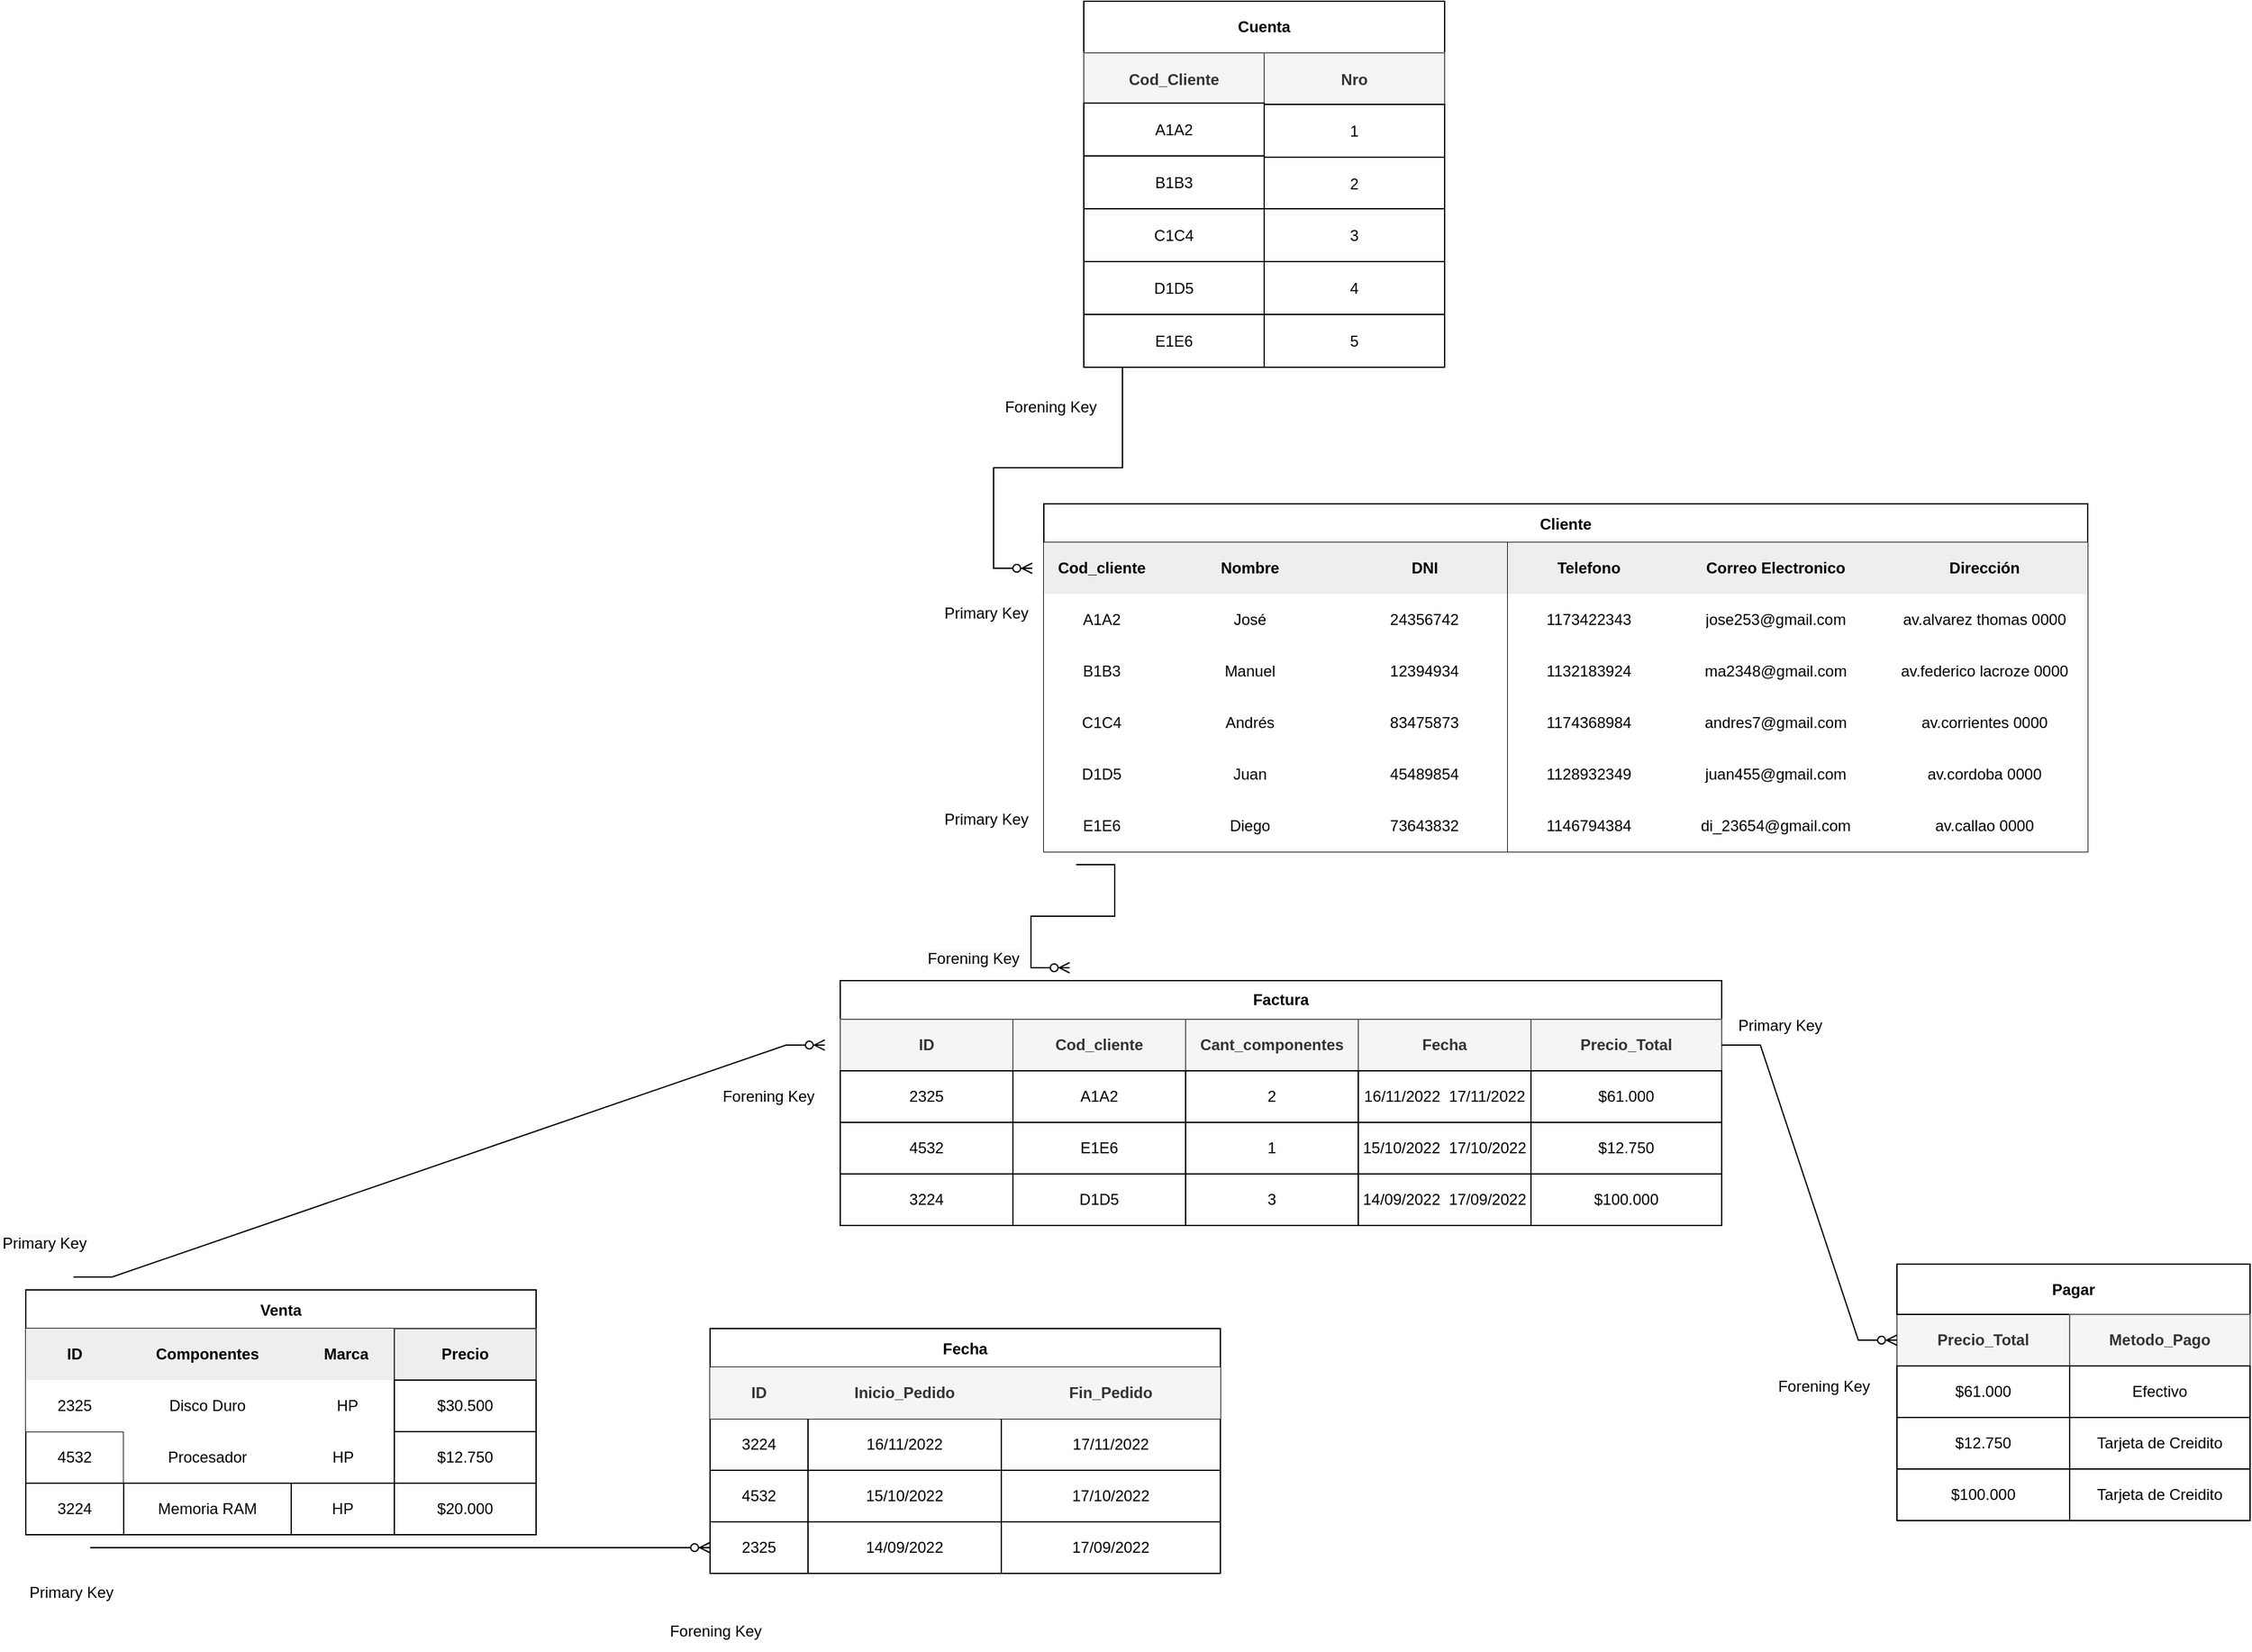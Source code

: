 <mxfile version="20.6.0" type="device"><diagram id="JBKViO2BY68Ah3hG3jkf" name="Página-1"><mxGraphModel dx="1695" dy="482" grid="1" gridSize="10" guides="1" tooltips="1" connect="1" arrows="1" fold="1" page="1" pageScale="1" pageWidth="827" pageHeight="1169" math="0" shadow="0"><root><mxCell id="0"/><mxCell id="1" parent="0"/><mxCell id="SX-UD-Q0sHAjG9wGt3SO-8" value="&lt;b&gt;Cuenta&lt;/b&gt;" style="rounded=0;whiteSpace=wrap;html=1;" parent="1" vertex="1"><mxGeometry x="382" y="530" width="280" height="40" as="geometry"/></mxCell><mxCell id="SX-UD-Q0sHAjG9wGt3SO-9" value="&lt;b&gt;Cod_Cliente&lt;/b&gt;" style="rounded=0;whiteSpace=wrap;html=1;fillColor=#f5f5f5;fontColor=#333333;strokeColor=#666666;" parent="1" vertex="1"><mxGeometry x="382" y="570" width="140" height="41" as="geometry"/></mxCell><mxCell id="SX-UD-Q0sHAjG9wGt3SO-10" value="&lt;b&gt;Nro&lt;/b&gt;" style="rounded=0;whiteSpace=wrap;html=1;fillColor=#f5f5f5;fontColor=#333333;strokeColor=#666666;" parent="1" vertex="1"><mxGeometry x="522" y="570" width="140" height="41" as="geometry"/></mxCell><mxCell id="SX-UD-Q0sHAjG9wGt3SO-11" value="A1A2" style="rounded=0;whiteSpace=wrap;html=1;" parent="1" vertex="1"><mxGeometry x="382" y="609" width="140" height="41" as="geometry"/></mxCell><mxCell id="SX-UD-Q0sHAjG9wGt3SO-12" value="B1B3" style="rounded=0;whiteSpace=wrap;html=1;" parent="1" vertex="1"><mxGeometry x="382" y="650" width="140" height="41" as="geometry"/></mxCell><mxCell id="SX-UD-Q0sHAjG9wGt3SO-13" value="C1C4" style="rounded=0;whiteSpace=wrap;html=1;" parent="1" vertex="1"><mxGeometry x="382" y="691" width="140" height="41" as="geometry"/></mxCell><mxCell id="SX-UD-Q0sHAjG9wGt3SO-14" value="1" style="rounded=0;whiteSpace=wrap;html=1;" parent="1" vertex="1"><mxGeometry x="522" y="610" width="140" height="41" as="geometry"/></mxCell><mxCell id="SX-UD-Q0sHAjG9wGt3SO-15" value="2" style="rounded=0;whiteSpace=wrap;html=1;" parent="1" vertex="1"><mxGeometry x="522" y="651" width="140" height="41" as="geometry"/></mxCell><mxCell id="SX-UD-Q0sHAjG9wGt3SO-16" value="3" style="rounded=0;whiteSpace=wrap;html=1;" parent="1" vertex="1"><mxGeometry x="522" y="691" width="140" height="41" as="geometry"/></mxCell><mxCell id="SX-UD-Q0sHAjG9wGt3SO-17" value="D1D5" style="rounded=0;whiteSpace=wrap;html=1;" parent="1" vertex="1"><mxGeometry x="382" y="732" width="140" height="41" as="geometry"/></mxCell><mxCell id="SX-UD-Q0sHAjG9wGt3SO-18" value="4" style="rounded=0;whiteSpace=wrap;html=1;" parent="1" vertex="1"><mxGeometry x="522" y="732" width="140" height="41" as="geometry"/></mxCell><mxCell id="SX-UD-Q0sHAjG9wGt3SO-19" value="E1E6" style="rounded=0;whiteSpace=wrap;html=1;" parent="1" vertex="1"><mxGeometry x="382" y="773" width="140" height="41" as="geometry"/></mxCell><mxCell id="SX-UD-Q0sHAjG9wGt3SO-20" value="5" style="rounded=0;whiteSpace=wrap;html=1;" parent="1" vertex="1"><mxGeometry x="522" y="773" width="140" height="41" as="geometry"/></mxCell><mxCell id="SX-UD-Q0sHAjG9wGt3SO-21" value="Cliente" style="shape=table;startSize=30;container=1;collapsible=0;childLayout=tableLayout;fontStyle=1;align=center;" parent="1" vertex="1"><mxGeometry x="351" y="920" width="810" height="270" as="geometry"/></mxCell><mxCell id="SX-UD-Q0sHAjG9wGt3SO-22" value="" style="shape=tableRow;horizontal=0;startSize=0;swimlaneHead=0;swimlaneBody=0;top=0;left=0;bottom=0;right=0;collapsible=0;dropTarget=0;fillColor=none;points=[[0,0.5],[1,0.5]];portConstraint=eastwest;" parent="SX-UD-Q0sHAjG9wGt3SO-21" vertex="1"><mxGeometry y="30" width="810" height="40" as="geometry"/></mxCell><mxCell id="SX-UD-Q0sHAjG9wGt3SO-23" value="&lt;b&gt;&lt;span style=&quot;white-space: pre;&quot;&gt;&amp;nbsp;  Cod_cliente&#9;&lt;/span&gt;&lt;span style=&quot;white-space: pre;&quot;&gt;&#9;&lt;/span&gt;&lt;span style=&quot;white-space: pre;&quot;&gt;&#9;&lt;/span&gt;&lt;span style=&quot;white-space: pre;&quot;&gt;&#9;&lt;/span&gt;&lt;/b&gt;" style="shape=partialRectangle;html=1;whiteSpace=wrap;connectable=0;fillColor=#eeeeee;top=0;left=0;bottom=0;right=0;overflow=hidden;strokeColor=#36393d;" parent="SX-UD-Q0sHAjG9wGt3SO-22" vertex="1"><mxGeometry width="90" height="40" as="geometry"><mxRectangle width="90" height="40" as="alternateBounds"/></mxGeometry></mxCell><mxCell id="SX-UD-Q0sHAjG9wGt3SO-24" value="&lt;b&gt;Nombre&lt;/b&gt;" style="shape=partialRectangle;html=1;whiteSpace=wrap;connectable=0;fillColor=#eeeeee;top=0;left=0;bottom=0;right=0;overflow=hidden;strokeColor=#36393d;" parent="SX-UD-Q0sHAjG9wGt3SO-22" vertex="1"><mxGeometry x="90" width="140" height="40" as="geometry"><mxRectangle width="140" height="40" as="alternateBounds"/></mxGeometry></mxCell><mxCell id="SX-UD-Q0sHAjG9wGt3SO-25" value="&lt;div style=&quot;text-align: center;&quot;&gt;&lt;b style=&quot;background-color: initial;&quot;&gt;&lt;span style=&quot;white-space: pre;&quot;&gt;&#9;&amp;nbsp;&lt;/span&gt;&amp;nbsp; &amp;nbsp;&lt;span style=&quot;white-space: pre;&quot;&gt;&#9;&lt;/span&gt;DNI&lt;/b&gt;&lt;/div&gt;" style="shape=partialRectangle;html=1;whiteSpace=wrap;connectable=0;fillColor=#eeeeee;top=0;left=0;bottom=0;right=0;overflow=hidden;align=left;strokeColor=#36393d;" parent="SX-UD-Q0sHAjG9wGt3SO-22" vertex="1"><mxGeometry x="230" width="580" height="40" as="geometry"><mxRectangle width="580" height="40" as="alternateBounds"/></mxGeometry></mxCell><mxCell id="SX-UD-Q0sHAjG9wGt3SO-26" value="" style="shape=tableRow;horizontal=0;startSize=0;swimlaneHead=0;swimlaneBody=0;top=0;left=0;bottom=0;right=0;collapsible=0;dropTarget=0;fillColor=none;points=[[0,0.5],[1,0.5]];portConstraint=eastwest;" parent="SX-UD-Q0sHAjG9wGt3SO-21" vertex="1"><mxGeometry y="70" width="810" height="40" as="geometry"/></mxCell><mxCell id="SX-UD-Q0sHAjG9wGt3SO-27" value="A1A2" style="shape=partialRectangle;html=1;whiteSpace=wrap;connectable=0;top=0;left=0;bottom=0;right=0;overflow=hidden;" parent="SX-UD-Q0sHAjG9wGt3SO-26" vertex="1"><mxGeometry width="90" height="40" as="geometry"><mxRectangle width="90" height="40" as="alternateBounds"/></mxGeometry></mxCell><mxCell id="SX-UD-Q0sHAjG9wGt3SO-28" value="José" style="shape=partialRectangle;html=1;whiteSpace=wrap;connectable=0;top=0;left=0;bottom=0;right=0;overflow=hidden;" parent="SX-UD-Q0sHAjG9wGt3SO-26" vertex="1"><mxGeometry x="90" width="140" height="40" as="geometry"><mxRectangle width="140" height="40" as="alternateBounds"/></mxGeometry></mxCell><mxCell id="SX-UD-Q0sHAjG9wGt3SO-29" value="&amp;nbsp; &amp;nbsp;&lt;span style=&quot;white-space: pre;&quot;&gt;&#9;&lt;/span&gt;&amp;nbsp; &amp;nbsp;24356742" style="shape=partialRectangle;html=1;whiteSpace=wrap;connectable=0;top=0;left=0;bottom=0;right=0;overflow=hidden;align=left;" parent="SX-UD-Q0sHAjG9wGt3SO-26" vertex="1"><mxGeometry x="230" width="580" height="40" as="geometry"><mxRectangle width="580" height="40" as="alternateBounds"/></mxGeometry></mxCell><mxCell id="SX-UD-Q0sHAjG9wGt3SO-30" value="" style="shape=tableRow;horizontal=0;startSize=0;swimlaneHead=0;swimlaneBody=0;top=0;left=0;bottom=0;right=0;collapsible=0;dropTarget=0;fillColor=none;points=[[0,0.5],[1,0.5]];portConstraint=eastwest;" parent="SX-UD-Q0sHAjG9wGt3SO-21" vertex="1"><mxGeometry y="110" width="810" height="40" as="geometry"/></mxCell><mxCell id="SX-UD-Q0sHAjG9wGt3SO-31" value="B1B3" style="shape=partialRectangle;html=1;whiteSpace=wrap;connectable=0;top=0;left=0;bottom=0;right=0;overflow=hidden;" parent="SX-UD-Q0sHAjG9wGt3SO-30" vertex="1"><mxGeometry width="90" height="40" as="geometry"><mxRectangle width="90" height="40" as="alternateBounds"/></mxGeometry></mxCell><mxCell id="SX-UD-Q0sHAjG9wGt3SO-32" value="Manuel" style="shape=partialRectangle;html=1;whiteSpace=wrap;connectable=0;top=0;left=0;bottom=0;right=0;overflow=hidden;" parent="SX-UD-Q0sHAjG9wGt3SO-30" vertex="1"><mxGeometry x="90" width="140" height="40" as="geometry"><mxRectangle width="140" height="40" as="alternateBounds"/></mxGeometry></mxCell><mxCell id="SX-UD-Q0sHAjG9wGt3SO-33" value="&amp;nbsp; &amp;nbsp; &amp;nbsp; &amp;nbsp; &amp;nbsp; &amp;nbsp;12394934" style="shape=partialRectangle;html=1;whiteSpace=wrap;connectable=0;top=0;left=0;bottom=0;right=0;overflow=hidden;align=left;" parent="SX-UD-Q0sHAjG9wGt3SO-30" vertex="1"><mxGeometry x="230" width="580" height="40" as="geometry"><mxRectangle width="580" height="40" as="alternateBounds"/></mxGeometry></mxCell><mxCell id="SX-UD-Q0sHAjG9wGt3SO-34" value="" style="shape=tableRow;horizontal=0;startSize=0;swimlaneHead=0;swimlaneBody=0;top=0;left=0;bottom=0;right=0;collapsible=0;dropTarget=0;fillColor=none;points=[[0,0.5],[1,0.5]];portConstraint=eastwest;" parent="SX-UD-Q0sHAjG9wGt3SO-21" vertex="1"><mxGeometry y="150" width="810" height="40" as="geometry"/></mxCell><mxCell id="SX-UD-Q0sHAjG9wGt3SO-35" value="C1C4" style="shape=partialRectangle;html=1;whiteSpace=wrap;connectable=0;top=0;left=0;bottom=0;right=0;overflow=hidden;" parent="SX-UD-Q0sHAjG9wGt3SO-34" vertex="1"><mxGeometry width="90" height="40" as="geometry"><mxRectangle width="90" height="40" as="alternateBounds"/></mxGeometry></mxCell><mxCell id="SX-UD-Q0sHAjG9wGt3SO-36" value="Andrés" style="shape=partialRectangle;html=1;whiteSpace=wrap;connectable=0;top=0;left=0;bottom=0;right=0;overflow=hidden;" parent="SX-UD-Q0sHAjG9wGt3SO-34" vertex="1"><mxGeometry x="90" width="140" height="40" as="geometry"><mxRectangle width="140" height="40" as="alternateBounds"/></mxGeometry></mxCell><mxCell id="SX-UD-Q0sHAjG9wGt3SO-37" value="&amp;nbsp; &amp;nbsp; &amp;nbsp; &amp;nbsp; &amp;nbsp; &amp;nbsp;83475873" style="shape=partialRectangle;html=1;whiteSpace=wrap;connectable=0;top=0;left=0;bottom=0;right=0;overflow=hidden;align=left;" parent="SX-UD-Q0sHAjG9wGt3SO-34" vertex="1"><mxGeometry x="230" width="580" height="40" as="geometry"><mxRectangle width="580" height="40" as="alternateBounds"/></mxGeometry></mxCell><mxCell id="SX-UD-Q0sHAjG9wGt3SO-38" value="" style="shape=tableRow;horizontal=0;startSize=0;swimlaneHead=0;swimlaneBody=0;top=0;left=0;bottom=0;right=0;collapsible=0;dropTarget=0;fillColor=none;points=[[0,0.5],[1,0.5]];portConstraint=eastwest;" parent="SX-UD-Q0sHAjG9wGt3SO-21" vertex="1"><mxGeometry y="190" width="810" height="40" as="geometry"/></mxCell><mxCell id="SX-UD-Q0sHAjG9wGt3SO-39" value="D1D5" style="shape=partialRectangle;html=1;whiteSpace=wrap;connectable=0;top=0;left=0;bottom=0;right=0;overflow=hidden;" parent="SX-UD-Q0sHAjG9wGt3SO-38" vertex="1"><mxGeometry width="90" height="40" as="geometry"><mxRectangle width="90" height="40" as="alternateBounds"/></mxGeometry></mxCell><mxCell id="SX-UD-Q0sHAjG9wGt3SO-40" value="Juan" style="shape=partialRectangle;html=1;whiteSpace=wrap;connectable=0;top=0;left=0;bottom=0;right=0;overflow=hidden;" parent="SX-UD-Q0sHAjG9wGt3SO-38" vertex="1"><mxGeometry x="90" width="140" height="40" as="geometry"><mxRectangle width="140" height="40" as="alternateBounds"/></mxGeometry></mxCell><mxCell id="SX-UD-Q0sHAjG9wGt3SO-41" value="&amp;nbsp; &amp;nbsp; &amp;nbsp; &amp;nbsp; &amp;nbsp; &amp;nbsp;45489854" style="shape=partialRectangle;html=1;whiteSpace=wrap;connectable=0;top=0;left=0;bottom=0;right=0;overflow=hidden;align=left;" parent="SX-UD-Q0sHAjG9wGt3SO-38" vertex="1"><mxGeometry x="230" width="580" height="40" as="geometry"><mxRectangle width="580" height="40" as="alternateBounds"/></mxGeometry></mxCell><mxCell id="SX-UD-Q0sHAjG9wGt3SO-42" value="" style="shape=tableRow;horizontal=0;startSize=0;swimlaneHead=0;swimlaneBody=0;top=0;left=0;bottom=0;right=0;collapsible=0;dropTarget=0;fillColor=none;points=[[0,0.5],[1,0.5]];portConstraint=eastwest;" parent="SX-UD-Q0sHAjG9wGt3SO-21" vertex="1"><mxGeometry y="230" width="810" height="40" as="geometry"/></mxCell><mxCell id="SX-UD-Q0sHAjG9wGt3SO-43" value="E1E6" style="shape=partialRectangle;html=1;whiteSpace=wrap;connectable=0;top=0;left=0;bottom=0;right=0;overflow=hidden;" parent="SX-UD-Q0sHAjG9wGt3SO-42" vertex="1"><mxGeometry width="90" height="40" as="geometry"><mxRectangle width="90" height="40" as="alternateBounds"/></mxGeometry></mxCell><mxCell id="SX-UD-Q0sHAjG9wGt3SO-44" value="Diego" style="shape=partialRectangle;html=1;whiteSpace=wrap;connectable=0;top=0;left=0;bottom=0;right=0;overflow=hidden;" parent="SX-UD-Q0sHAjG9wGt3SO-42" vertex="1"><mxGeometry x="90" width="140" height="40" as="geometry"><mxRectangle width="140" height="40" as="alternateBounds"/></mxGeometry></mxCell><mxCell id="SX-UD-Q0sHAjG9wGt3SO-45" value="&amp;nbsp; &amp;nbsp; &amp;nbsp; &amp;nbsp; &amp;nbsp; &amp;nbsp;73643832" style="shape=partialRectangle;html=1;whiteSpace=wrap;connectable=0;top=0;left=0;bottom=0;right=0;overflow=hidden;pointerEvents=1;align=left;" parent="SX-UD-Q0sHAjG9wGt3SO-42" vertex="1"><mxGeometry x="230" width="580" height="40" as="geometry"><mxRectangle width="580" height="40" as="alternateBounds"/></mxGeometry></mxCell><mxCell id="SX-UD-Q0sHAjG9wGt3SO-46" value="" style="shape=table;html=1;whiteSpace=wrap;startSize=0;container=1;collapsible=0;childLayout=tableLayout;" parent="1" vertex="1"><mxGeometry x="711" y="950" width="450" height="240" as="geometry"/></mxCell><mxCell id="SX-UD-Q0sHAjG9wGt3SO-47" value="" style="shape=tableRow;horizontal=0;startSize=0;swimlaneHead=0;swimlaneBody=0;top=0;left=0;bottom=0;right=0;collapsible=0;dropTarget=0;fillColor=none;points=[[0,0.5],[1,0.5]];portConstraint=eastwest;" parent="SX-UD-Q0sHAjG9wGt3SO-46" vertex="1"><mxGeometry width="450" height="40" as="geometry"/></mxCell><mxCell id="SX-UD-Q0sHAjG9wGt3SO-48" value="&lt;b&gt;Telefono&lt;/b&gt;" style="shape=partialRectangle;html=1;whiteSpace=wrap;connectable=0;fillColor=#eeeeee;top=0;left=0;bottom=0;right=0;overflow=hidden;strokeColor=#36393d;" parent="SX-UD-Q0sHAjG9wGt3SO-47" vertex="1"><mxGeometry width="126" height="40" as="geometry"><mxRectangle width="126" height="40" as="alternateBounds"/></mxGeometry></mxCell><mxCell id="SX-UD-Q0sHAjG9wGt3SO-49" value="&lt;b&gt;Correo Electronico&lt;/b&gt;" style="shape=partialRectangle;html=1;whiteSpace=wrap;connectable=0;fillColor=#eeeeee;top=0;left=0;bottom=0;right=0;overflow=hidden;strokeColor=#36393d;" parent="SX-UD-Q0sHAjG9wGt3SO-47" vertex="1"><mxGeometry x="126" width="164" height="40" as="geometry"><mxRectangle width="164" height="40" as="alternateBounds"/></mxGeometry></mxCell><mxCell id="SX-UD-Q0sHAjG9wGt3SO-50" value="&lt;b&gt;Dirección&lt;/b&gt;" style="shape=partialRectangle;html=1;whiteSpace=wrap;connectable=0;fillColor=#eeeeee;top=0;left=0;bottom=0;right=0;overflow=hidden;strokeColor=#36393d;" parent="SX-UD-Q0sHAjG9wGt3SO-47" vertex="1"><mxGeometry x="290" width="160" height="40" as="geometry"><mxRectangle width="160" height="40" as="alternateBounds"/></mxGeometry></mxCell><mxCell id="SX-UD-Q0sHAjG9wGt3SO-51" value="" style="shape=tableRow;horizontal=0;startSize=0;swimlaneHead=0;swimlaneBody=0;top=0;left=0;bottom=0;right=0;collapsible=0;dropTarget=0;fillColor=none;points=[[0,0.5],[1,0.5]];portConstraint=eastwest;" parent="SX-UD-Q0sHAjG9wGt3SO-46" vertex="1"><mxGeometry y="40" width="450" height="40" as="geometry"/></mxCell><mxCell id="SX-UD-Q0sHAjG9wGt3SO-52" value="1173422343" style="shape=partialRectangle;html=1;whiteSpace=wrap;connectable=0;top=0;left=0;bottom=0;right=0;overflow=hidden;" parent="SX-UD-Q0sHAjG9wGt3SO-51" vertex="1"><mxGeometry width="126" height="40" as="geometry"><mxRectangle width="126" height="40" as="alternateBounds"/></mxGeometry></mxCell><mxCell id="SX-UD-Q0sHAjG9wGt3SO-53" value="jose253@gmail.com" style="shape=partialRectangle;html=1;whiteSpace=wrap;connectable=0;top=0;left=0;bottom=0;right=0;overflow=hidden;" parent="SX-UD-Q0sHAjG9wGt3SO-51" vertex="1"><mxGeometry x="126" width="164" height="40" as="geometry"><mxRectangle width="164" height="40" as="alternateBounds"/></mxGeometry></mxCell><mxCell id="SX-UD-Q0sHAjG9wGt3SO-54" value="av.alvarez thomas 0000" style="shape=partialRectangle;html=1;whiteSpace=wrap;connectable=0;top=0;left=0;bottom=0;right=0;overflow=hidden;" parent="SX-UD-Q0sHAjG9wGt3SO-51" vertex="1"><mxGeometry x="290" width="160" height="40" as="geometry"><mxRectangle width="160" height="40" as="alternateBounds"/></mxGeometry></mxCell><mxCell id="SX-UD-Q0sHAjG9wGt3SO-55" value="" style="shape=tableRow;horizontal=0;startSize=0;swimlaneHead=0;swimlaneBody=0;top=0;left=0;bottom=0;right=0;collapsible=0;dropTarget=0;fillColor=none;points=[[0,0.5],[1,0.5]];portConstraint=eastwest;" parent="SX-UD-Q0sHAjG9wGt3SO-46" vertex="1"><mxGeometry y="80" width="450" height="40" as="geometry"/></mxCell><mxCell id="SX-UD-Q0sHAjG9wGt3SO-56" value="1132183924" style="shape=partialRectangle;html=1;whiteSpace=wrap;connectable=0;top=0;left=0;bottom=0;right=0;overflow=hidden;" parent="SX-UD-Q0sHAjG9wGt3SO-55" vertex="1"><mxGeometry width="126" height="40" as="geometry"><mxRectangle width="126" height="40" as="alternateBounds"/></mxGeometry></mxCell><mxCell id="SX-UD-Q0sHAjG9wGt3SO-57" value="ma2348@gmail.com" style="shape=partialRectangle;html=1;whiteSpace=wrap;connectable=0;top=0;left=0;bottom=0;right=0;overflow=hidden;" parent="SX-UD-Q0sHAjG9wGt3SO-55" vertex="1"><mxGeometry x="126" width="164" height="40" as="geometry"><mxRectangle width="164" height="40" as="alternateBounds"/></mxGeometry></mxCell><mxCell id="SX-UD-Q0sHAjG9wGt3SO-58" value="av.federico lacroze 0000" style="shape=partialRectangle;html=1;whiteSpace=wrap;connectable=0;top=0;left=0;bottom=0;right=0;overflow=hidden;pointerEvents=1;" parent="SX-UD-Q0sHAjG9wGt3SO-55" vertex="1"><mxGeometry x="290" width="160" height="40" as="geometry"><mxRectangle width="160" height="40" as="alternateBounds"/></mxGeometry></mxCell><mxCell id="SX-UD-Q0sHAjG9wGt3SO-59" value="" style="shape=tableRow;horizontal=0;startSize=0;swimlaneHead=0;swimlaneBody=0;top=0;left=0;bottom=0;right=0;collapsible=0;dropTarget=0;fillColor=none;points=[[0,0.5],[1,0.5]];portConstraint=eastwest;" parent="SX-UD-Q0sHAjG9wGt3SO-46" vertex="1"><mxGeometry y="120" width="450" height="40" as="geometry"/></mxCell><mxCell id="SX-UD-Q0sHAjG9wGt3SO-60" value="1174368984" style="shape=partialRectangle;html=1;whiteSpace=wrap;connectable=0;top=0;left=0;bottom=0;right=0;overflow=hidden;" parent="SX-UD-Q0sHAjG9wGt3SO-59" vertex="1"><mxGeometry width="126" height="40" as="geometry"><mxRectangle width="126" height="40" as="alternateBounds"/></mxGeometry></mxCell><mxCell id="SX-UD-Q0sHAjG9wGt3SO-61" value="andres7@gmail.com" style="shape=partialRectangle;html=1;whiteSpace=wrap;connectable=0;top=0;left=0;bottom=0;right=0;overflow=hidden;" parent="SX-UD-Q0sHAjG9wGt3SO-59" vertex="1"><mxGeometry x="126" width="164" height="40" as="geometry"><mxRectangle width="164" height="40" as="alternateBounds"/></mxGeometry></mxCell><mxCell id="SX-UD-Q0sHAjG9wGt3SO-62" value="av.corrientes 0000" style="shape=partialRectangle;html=1;whiteSpace=wrap;connectable=0;top=0;left=0;bottom=0;right=0;overflow=hidden;" parent="SX-UD-Q0sHAjG9wGt3SO-59" vertex="1"><mxGeometry x="290" width="160" height="40" as="geometry"><mxRectangle width="160" height="40" as="alternateBounds"/></mxGeometry></mxCell><mxCell id="SX-UD-Q0sHAjG9wGt3SO-63" value="" style="shape=tableRow;horizontal=0;startSize=0;swimlaneHead=0;swimlaneBody=0;top=0;left=0;bottom=0;right=0;collapsible=0;dropTarget=0;fillColor=none;points=[[0,0.5],[1,0.5]];portConstraint=eastwest;" parent="SX-UD-Q0sHAjG9wGt3SO-46" vertex="1"><mxGeometry y="160" width="450" height="40" as="geometry"/></mxCell><mxCell id="SX-UD-Q0sHAjG9wGt3SO-64" value="1128932349" style="shape=partialRectangle;html=1;whiteSpace=wrap;connectable=0;top=0;left=0;bottom=0;right=0;overflow=hidden;" parent="SX-UD-Q0sHAjG9wGt3SO-63" vertex="1"><mxGeometry width="126" height="40" as="geometry"><mxRectangle width="126" height="40" as="alternateBounds"/></mxGeometry></mxCell><mxCell id="SX-UD-Q0sHAjG9wGt3SO-65" value="juan455@gmail.com" style="shape=partialRectangle;html=1;whiteSpace=wrap;connectable=0;top=0;left=0;bottom=0;right=0;overflow=hidden;" parent="SX-UD-Q0sHAjG9wGt3SO-63" vertex="1"><mxGeometry x="126" width="164" height="40" as="geometry"><mxRectangle width="164" height="40" as="alternateBounds"/></mxGeometry></mxCell><mxCell id="SX-UD-Q0sHAjG9wGt3SO-66" value="av.cordoba 0000" style="shape=partialRectangle;html=1;whiteSpace=wrap;connectable=0;top=0;left=0;bottom=0;right=0;overflow=hidden;" parent="SX-UD-Q0sHAjG9wGt3SO-63" vertex="1"><mxGeometry x="290" width="160" height="40" as="geometry"><mxRectangle width="160" height="40" as="alternateBounds"/></mxGeometry></mxCell><mxCell id="SX-UD-Q0sHAjG9wGt3SO-67" value="" style="shape=tableRow;horizontal=0;startSize=0;swimlaneHead=0;swimlaneBody=0;top=0;left=0;bottom=0;right=0;collapsible=0;dropTarget=0;fillColor=none;points=[[0,0.5],[1,0.5]];portConstraint=eastwest;" parent="SX-UD-Q0sHAjG9wGt3SO-46" vertex="1"><mxGeometry y="200" width="450" height="40" as="geometry"/></mxCell><mxCell id="SX-UD-Q0sHAjG9wGt3SO-68" value="1146794384" style="shape=partialRectangle;html=1;whiteSpace=wrap;connectable=0;top=0;left=0;bottom=0;right=0;overflow=hidden;" parent="SX-UD-Q0sHAjG9wGt3SO-67" vertex="1"><mxGeometry width="126" height="40" as="geometry"><mxRectangle width="126" height="40" as="alternateBounds"/></mxGeometry></mxCell><mxCell id="SX-UD-Q0sHAjG9wGt3SO-69" value="di_23654@gmail.com" style="shape=partialRectangle;html=1;whiteSpace=wrap;connectable=0;top=0;left=0;bottom=0;right=0;overflow=hidden;" parent="SX-UD-Q0sHAjG9wGt3SO-67" vertex="1"><mxGeometry x="126" width="164" height="40" as="geometry"><mxRectangle width="164" height="40" as="alternateBounds"/></mxGeometry></mxCell><mxCell id="SX-UD-Q0sHAjG9wGt3SO-70" value="av.callao 0000" style="shape=partialRectangle;html=1;whiteSpace=wrap;connectable=0;top=0;left=0;bottom=0;right=0;overflow=hidden;pointerEvents=1;" parent="SX-UD-Q0sHAjG9wGt3SO-67" vertex="1"><mxGeometry x="290" width="160" height="40" as="geometry"><mxRectangle width="160" height="40" as="alternateBounds"/></mxGeometry></mxCell><mxCell id="SX-UD-Q0sHAjG9wGt3SO-72" value="" style="edgeStyle=entityRelationEdgeStyle;fontSize=12;html=1;endArrow=ERzeroToMany;endFill=1;rounded=0;exitX=0;exitY=1;exitDx=0;exitDy=0;" parent="1" source="SX-UD-Q0sHAjG9wGt3SO-19" edge="1"><mxGeometry width="100" height="100" relative="1" as="geometry"><mxPoint x="402" y="940" as="sourcePoint"/><mxPoint x="342" y="970" as="targetPoint"/></mxGeometry></mxCell><mxCell id="SX-UD-Q0sHAjG9wGt3SO-73" value="Primary Key" style="text;html=1;align=center;verticalAlign=middle;resizable=0;points=[];autosize=1;strokeColor=none;fillColor=none;" parent="1" vertex="1"><mxGeometry x="261" y="990" width="90" height="30" as="geometry"/></mxCell><mxCell id="SX-UD-Q0sHAjG9wGt3SO-84" value="Venta" style="shape=table;startSize=30;container=1;collapsible=0;childLayout=tableLayout;fontStyle=1;align=center;" parent="1" vertex="1"><mxGeometry x="-439" y="1530" width="396" height="150" as="geometry"/></mxCell><mxCell id="SX-UD-Q0sHAjG9wGt3SO-85" value="" style="shape=tableRow;horizontal=0;startSize=0;swimlaneHead=0;swimlaneBody=0;top=0;left=0;bottom=0;right=0;collapsible=0;dropTarget=0;fillColor=none;points=[[0,0.5],[1,0.5]];portConstraint=eastwest;" parent="SX-UD-Q0sHAjG9wGt3SO-84" vertex="1"><mxGeometry y="30" width="396" height="40" as="geometry"/></mxCell><mxCell id="SX-UD-Q0sHAjG9wGt3SO-86" value="&lt;b&gt;ID&lt;/b&gt;" style="shape=partialRectangle;html=1;whiteSpace=wrap;connectable=0;fillColor=#eeeeee;top=0;left=0;bottom=0;right=0;overflow=hidden;strokeColor=#36393d;" parent="SX-UD-Q0sHAjG9wGt3SO-85" vertex="1"><mxGeometry width="76" height="40" as="geometry"><mxRectangle width="76" height="40" as="alternateBounds"/></mxGeometry></mxCell><mxCell id="SX-UD-Q0sHAjG9wGt3SO-87" value="&lt;b&gt;Componentes&lt;/b&gt;" style="shape=partialRectangle;html=1;whiteSpace=wrap;connectable=0;fillColor=#eeeeee;top=0;left=0;bottom=0;right=0;overflow=hidden;strokeColor=#36393d;" parent="SX-UD-Q0sHAjG9wGt3SO-85" vertex="1"><mxGeometry x="76" width="130" height="40" as="geometry"><mxRectangle width="130" height="40" as="alternateBounds"/></mxGeometry></mxCell><mxCell id="SX-UD-Q0sHAjG9wGt3SO-88" value="&lt;b&gt;&amp;nbsp; &amp;nbsp; &amp;nbsp; &amp;nbsp;Marca&lt;/b&gt;" style="shape=partialRectangle;html=1;whiteSpace=wrap;connectable=0;fillColor=#eeeeee;top=0;left=0;bottom=0;right=0;overflow=hidden;align=left;strokeColor=#36393d;" parent="SX-UD-Q0sHAjG9wGt3SO-85" vertex="1"><mxGeometry x="206" width="190" height="40" as="geometry"><mxRectangle width="190" height="40" as="alternateBounds"/></mxGeometry></mxCell><mxCell id="SX-UD-Q0sHAjG9wGt3SO-89" value="" style="shape=tableRow;horizontal=0;startSize=0;swimlaneHead=0;swimlaneBody=0;top=0;left=0;bottom=0;right=0;collapsible=0;dropTarget=0;fillColor=none;points=[[0,0.5],[1,0.5]];portConstraint=eastwest;" parent="SX-UD-Q0sHAjG9wGt3SO-84" vertex="1"><mxGeometry y="70" width="396" height="40" as="geometry"/></mxCell><mxCell id="SX-UD-Q0sHAjG9wGt3SO-90" value="2325" style="shape=partialRectangle;html=1;whiteSpace=wrap;connectable=0;top=0;left=0;bottom=0;right=0;overflow=hidden;" parent="SX-UD-Q0sHAjG9wGt3SO-89" vertex="1"><mxGeometry width="76" height="40" as="geometry"><mxRectangle width="76" height="40" as="alternateBounds"/></mxGeometry></mxCell><mxCell id="SX-UD-Q0sHAjG9wGt3SO-91" value="Disco Duro" style="shape=partialRectangle;html=1;whiteSpace=wrap;connectable=0;top=0;left=0;bottom=0;right=0;overflow=hidden;" parent="SX-UD-Q0sHAjG9wGt3SO-89" vertex="1"><mxGeometry x="76" width="130" height="40" as="geometry"><mxRectangle width="130" height="40" as="alternateBounds"/></mxGeometry></mxCell><mxCell id="SX-UD-Q0sHAjG9wGt3SO-92" value="&lt;span style=&quot;white-space: pre;&quot;&gt;&#9;&lt;/span&gt;&amp;nbsp; HP" style="shape=partialRectangle;html=1;whiteSpace=wrap;connectable=0;top=0;left=0;bottom=0;right=0;overflow=hidden;align=left;" parent="SX-UD-Q0sHAjG9wGt3SO-89" vertex="1"><mxGeometry x="206" width="190" height="40" as="geometry"><mxRectangle width="190" height="40" as="alternateBounds"/></mxGeometry></mxCell><mxCell id="SX-UD-Q0sHAjG9wGt3SO-93" value="" style="shape=tableRow;horizontal=0;startSize=0;swimlaneHead=0;swimlaneBody=0;top=0;left=0;bottom=0;right=0;collapsible=0;dropTarget=0;fillColor=none;points=[[0,0.5],[1,0.5]];portConstraint=eastwest;" parent="SX-UD-Q0sHAjG9wGt3SO-84" vertex="1"><mxGeometry y="110" width="396" height="40" as="geometry"/></mxCell><mxCell id="SX-UD-Q0sHAjG9wGt3SO-94" value="4532" style="shape=partialRectangle;html=1;whiteSpace=wrap;connectable=0;fillColor=none;top=0;left=0;bottom=0;right=0;overflow=hidden;" parent="SX-UD-Q0sHAjG9wGt3SO-93" vertex="1"><mxGeometry width="76" height="40" as="geometry"><mxRectangle width="76" height="40" as="alternateBounds"/></mxGeometry></mxCell><mxCell id="SX-UD-Q0sHAjG9wGt3SO-95" value="Procesador" style="shape=partialRectangle;html=1;whiteSpace=wrap;connectable=0;fillColor=default;top=0;left=0;bottom=0;right=0;overflow=hidden;" parent="SX-UD-Q0sHAjG9wGt3SO-93" vertex="1"><mxGeometry x="76" width="130" height="40" as="geometry"><mxRectangle width="130" height="40" as="alternateBounds"/></mxGeometry></mxCell><mxCell id="SX-UD-Q0sHAjG9wGt3SO-96" value="&amp;nbsp; &amp;nbsp; &amp;nbsp; &amp;nbsp; &amp;nbsp;HP" style="shape=partialRectangle;html=1;whiteSpace=wrap;connectable=0;top=0;left=0;bottom=0;right=0;overflow=hidden;align=left;" parent="SX-UD-Q0sHAjG9wGt3SO-93" vertex="1"><mxGeometry x="206" width="190" height="40" as="geometry"><mxRectangle width="190" height="40" as="alternateBounds"/></mxGeometry></mxCell><mxCell id="SX-UD-Q0sHAjG9wGt3SO-97" value="&lt;b&gt;Precio&lt;/b&gt;" style="rounded=0;whiteSpace=wrap;html=1;fillColor=#eeeeee;strokeColor=#36393d;" parent="1" vertex="1"><mxGeometry x="-153" y="1560" width="110" height="40" as="geometry"/></mxCell><mxCell id="SX-UD-Q0sHAjG9wGt3SO-98" value="$30.500" style="rounded=0;whiteSpace=wrap;html=1;" parent="1" vertex="1"><mxGeometry x="-153" y="1600" width="110" height="40" as="geometry"/></mxCell><mxCell id="SX-UD-Q0sHAjG9wGt3SO-99" value="$12.750" style="rounded=0;whiteSpace=wrap;html=1;" parent="1" vertex="1"><mxGeometry x="-153" y="1640" width="110" height="40" as="geometry"/></mxCell><mxCell id="SX-UD-Q0sHAjG9wGt3SO-100" value="3224" style="rounded=0;whiteSpace=wrap;html=1;" parent="1" vertex="1"><mxGeometry x="-439" y="1680" width="76" height="40" as="geometry"/></mxCell><mxCell id="SX-UD-Q0sHAjG9wGt3SO-101" value="Memoria RAM" style="rounded=0;whiteSpace=wrap;html=1;" parent="1" vertex="1"><mxGeometry x="-363" y="1680" width="130" height="40" as="geometry"/></mxCell><mxCell id="SX-UD-Q0sHAjG9wGt3SO-102" value="HP" style="rounded=0;whiteSpace=wrap;html=1;" parent="1" vertex="1"><mxGeometry x="-233" y="1680" width="80" height="40" as="geometry"/></mxCell><mxCell id="SX-UD-Q0sHAjG9wGt3SO-103" value="$20.000" style="rounded=0;whiteSpace=wrap;html=1;" parent="1" vertex="1"><mxGeometry x="-153" y="1680" width="110" height="40" as="geometry"/></mxCell><mxCell id="SX-UD-Q0sHAjG9wGt3SO-104" value="Fecha" style="shape=table;startSize=30;container=1;collapsible=0;childLayout=tableLayout;fontStyle=1;align=center;fillColor=default;" parent="1" vertex="1"><mxGeometry x="92" y="1560" width="396" height="150" as="geometry"/></mxCell><mxCell id="SX-UD-Q0sHAjG9wGt3SO-105" value="" style="shape=tableRow;horizontal=0;startSize=0;swimlaneHead=0;swimlaneBody=0;top=0;left=0;bottom=0;right=0;collapsible=0;dropTarget=0;fillColor=none;points=[[0,0.5],[1,0.5]];portConstraint=eastwest;" parent="SX-UD-Q0sHAjG9wGt3SO-104" vertex="1"><mxGeometry y="30" width="396" height="40" as="geometry"/></mxCell><mxCell id="SX-UD-Q0sHAjG9wGt3SO-106" value="&lt;b&gt;ID&lt;/b&gt;" style="shape=partialRectangle;html=1;whiteSpace=wrap;connectable=0;fillColor=#f5f5f5;top=0;left=0;bottom=0;right=0;overflow=hidden;fontColor=#333333;strokeColor=#666666;" parent="SX-UD-Q0sHAjG9wGt3SO-105" vertex="1"><mxGeometry width="76" height="40" as="geometry"><mxRectangle width="76" height="40" as="alternateBounds"/></mxGeometry></mxCell><mxCell id="SX-UD-Q0sHAjG9wGt3SO-107" value="&lt;b&gt;Inicio_Pedido&lt;/b&gt;" style="shape=partialRectangle;html=1;whiteSpace=wrap;connectable=0;fillColor=#f5f5f5;top=0;left=0;bottom=0;right=0;overflow=hidden;fontColor=#333333;strokeColor=#666666;" parent="SX-UD-Q0sHAjG9wGt3SO-105" vertex="1"><mxGeometry x="76" width="150" height="40" as="geometry"><mxRectangle width="150" height="40" as="alternateBounds"/></mxGeometry></mxCell><mxCell id="SX-UD-Q0sHAjG9wGt3SO-108" value="&lt;b&gt;Fin_Pedido&lt;/b&gt;" style="shape=partialRectangle;html=1;whiteSpace=wrap;connectable=0;fillColor=#f5f5f5;top=0;left=0;bottom=0;right=0;overflow=hidden;fontColor=#333333;strokeColor=#666666;" parent="SX-UD-Q0sHAjG9wGt3SO-105" vertex="1"><mxGeometry x="226" width="170" height="40" as="geometry"><mxRectangle width="170" height="40" as="alternateBounds"/></mxGeometry></mxCell><mxCell id="SX-UD-Q0sHAjG9wGt3SO-109" value="" style="shape=tableRow;horizontal=0;startSize=0;swimlaneHead=0;swimlaneBody=0;top=0;left=0;bottom=0;right=0;collapsible=0;dropTarget=0;fillColor=none;points=[[0,0.5],[1,0.5]];portConstraint=eastwest;" parent="SX-UD-Q0sHAjG9wGt3SO-104" vertex="1"><mxGeometry y="70" width="396" height="40" as="geometry"/></mxCell><mxCell id="SX-UD-Q0sHAjG9wGt3SO-110" value="3224" style="shape=partialRectangle;html=1;whiteSpace=wrap;connectable=0;fillColor=none;top=0;left=0;bottom=0;right=0;overflow=hidden;" parent="SX-UD-Q0sHAjG9wGt3SO-109" vertex="1"><mxGeometry width="76" height="40" as="geometry"><mxRectangle width="76" height="40" as="alternateBounds"/></mxGeometry></mxCell><mxCell id="SX-UD-Q0sHAjG9wGt3SO-111" value="16/11/2022" style="shape=partialRectangle;html=1;whiteSpace=wrap;connectable=0;fillColor=none;top=0;left=0;bottom=0;right=0;overflow=hidden;" parent="SX-UD-Q0sHAjG9wGt3SO-109" vertex="1"><mxGeometry x="76" width="150" height="40" as="geometry"><mxRectangle width="150" height="40" as="alternateBounds"/></mxGeometry></mxCell><mxCell id="SX-UD-Q0sHAjG9wGt3SO-112" value="17/11/2022" style="shape=partialRectangle;html=1;whiteSpace=wrap;connectable=0;fillColor=none;top=0;left=0;bottom=0;right=0;overflow=hidden;" parent="SX-UD-Q0sHAjG9wGt3SO-109" vertex="1"><mxGeometry x="226" width="170" height="40" as="geometry"><mxRectangle width="170" height="40" as="alternateBounds"/></mxGeometry></mxCell><mxCell id="SX-UD-Q0sHAjG9wGt3SO-113" value="" style="shape=tableRow;horizontal=0;startSize=0;swimlaneHead=0;swimlaneBody=0;top=0;left=0;bottom=0;right=0;collapsible=0;dropTarget=0;fillColor=none;points=[[0,0.5],[1,0.5]];portConstraint=eastwest;" parent="SX-UD-Q0sHAjG9wGt3SO-104" vertex="1"><mxGeometry y="110" width="396" height="40" as="geometry"/></mxCell><mxCell id="SX-UD-Q0sHAjG9wGt3SO-114" value="4532" style="shape=partialRectangle;html=1;whiteSpace=wrap;connectable=0;fillColor=none;top=0;left=0;bottom=0;right=0;overflow=hidden;" parent="SX-UD-Q0sHAjG9wGt3SO-113" vertex="1"><mxGeometry width="76" height="40" as="geometry"><mxRectangle width="76" height="40" as="alternateBounds"/></mxGeometry></mxCell><mxCell id="SX-UD-Q0sHAjG9wGt3SO-115" value="15/10/2022" style="shape=partialRectangle;html=1;whiteSpace=wrap;connectable=0;fillColor=none;top=0;left=0;bottom=0;right=0;overflow=hidden;" parent="SX-UD-Q0sHAjG9wGt3SO-113" vertex="1"><mxGeometry x="76" width="150" height="40" as="geometry"><mxRectangle width="150" height="40" as="alternateBounds"/></mxGeometry></mxCell><mxCell id="SX-UD-Q0sHAjG9wGt3SO-116" value="17/10/2022" style="shape=partialRectangle;html=1;whiteSpace=wrap;connectable=0;fillColor=none;top=0;left=0;bottom=0;right=0;overflow=hidden;" parent="SX-UD-Q0sHAjG9wGt3SO-113" vertex="1"><mxGeometry x="226" width="170" height="40" as="geometry"><mxRectangle width="170" height="40" as="alternateBounds"/></mxGeometry></mxCell><mxCell id="SX-UD-Q0sHAjG9wGt3SO-117" value="2325" style="rounded=0;whiteSpace=wrap;html=1;fillColor=default;" parent="1" vertex="1"><mxGeometry x="92" y="1710" width="76" height="40" as="geometry"/></mxCell><mxCell id="SX-UD-Q0sHAjG9wGt3SO-118" value="14/09/2022" style="rounded=0;whiteSpace=wrap;html=1;fillColor=default;" parent="1" vertex="1"><mxGeometry x="168" y="1710" width="150" height="40" as="geometry"/></mxCell><mxCell id="SX-UD-Q0sHAjG9wGt3SO-119" value="17/09/2022" style="rounded=0;whiteSpace=wrap;html=1;fillColor=default;" parent="1" vertex="1"><mxGeometry x="318" y="1710" width="170" height="40" as="geometry"/></mxCell><mxCell id="SX-UD-Q0sHAjG9wGt3SO-122" value="&lt;b&gt;Factura&lt;/b&gt;" style="rounded=0;whiteSpace=wrap;html=1;fillColor=default;" parent="1" vertex="1"><mxGeometry x="193" y="1290" width="684" height="30" as="geometry"/></mxCell><mxCell id="SX-UD-Q0sHAjG9wGt3SO-123" value="&lt;b&gt;Cod_cliente&lt;/b&gt;" style="rounded=0;whiteSpace=wrap;html=1;fillColor=#f5f5f5;fontColor=#333333;strokeColor=#666666;" parent="1" vertex="1"><mxGeometry x="327" y="1320" width="134" height="40" as="geometry"/></mxCell><mxCell id="SX-UD-Q0sHAjG9wGt3SO-124" value="&lt;b&gt;Cant_componentes&lt;/b&gt;" style="rounded=0;whiteSpace=wrap;html=1;fillColor=#f5f5f5;fontColor=#333333;strokeColor=#666666;" parent="1" vertex="1"><mxGeometry x="461" y="1320" width="134" height="40" as="geometry"/></mxCell><mxCell id="SX-UD-Q0sHAjG9wGt3SO-125" value="&lt;b&gt;Fecha&lt;/b&gt;" style="rounded=0;whiteSpace=wrap;html=1;fillColor=#f5f5f5;fontColor=#333333;strokeColor=#666666;" parent="1" vertex="1"><mxGeometry x="595" y="1320" width="134" height="40" as="geometry"/></mxCell><mxCell id="SX-UD-Q0sHAjG9wGt3SO-126" value="&lt;b&gt;Precio_Total&lt;/b&gt;" style="rounded=0;whiteSpace=wrap;html=1;fillColor=#f5f5f5;fontColor=#333333;strokeColor=#666666;" parent="1" vertex="1"><mxGeometry x="729" y="1320" width="148" height="40" as="geometry"/></mxCell><mxCell id="SX-UD-Q0sHAjG9wGt3SO-127" value="&lt;b&gt;ID&lt;/b&gt;" style="rounded=0;whiteSpace=wrap;html=1;fillColor=#f5f5f5;fontColor=#333333;strokeColor=#666666;" parent="1" vertex="1"><mxGeometry x="193" y="1320" width="134" height="40" as="geometry"/></mxCell><mxCell id="SX-UD-Q0sHAjG9wGt3SO-128" value="2325" style="rounded=0;whiteSpace=wrap;html=1;fillColor=default;" parent="1" vertex="1"><mxGeometry x="193" y="1360" width="134" height="40" as="geometry"/></mxCell><mxCell id="SX-UD-Q0sHAjG9wGt3SO-129" value="A1A2" style="rounded=0;whiteSpace=wrap;html=1;fillColor=default;" parent="1" vertex="1"><mxGeometry x="327" y="1360" width="134" height="40" as="geometry"/></mxCell><mxCell id="SX-UD-Q0sHAjG9wGt3SO-130" value="2" style="rounded=0;whiteSpace=wrap;html=1;fillColor=default;" parent="1" vertex="1"><mxGeometry x="461" y="1360" width="134" height="40" as="geometry"/></mxCell><mxCell id="SX-UD-Q0sHAjG9wGt3SO-131" value="16/11/2022&amp;nbsp; 17/11/2022" style="rounded=0;whiteSpace=wrap;html=1;fillColor=default;" parent="1" vertex="1"><mxGeometry x="595" y="1360" width="134" height="40" as="geometry"/></mxCell><mxCell id="SX-UD-Q0sHAjG9wGt3SO-132" value="$61.000" style="rounded=0;whiteSpace=wrap;html=1;fillColor=default;" parent="1" vertex="1"><mxGeometry x="729" y="1360" width="148" height="40" as="geometry"/></mxCell><mxCell id="SX-UD-Q0sHAjG9wGt3SO-133" value="4532" style="rounded=0;whiteSpace=wrap;html=1;fillColor=default;" parent="1" vertex="1"><mxGeometry x="193" y="1400" width="134" height="40" as="geometry"/></mxCell><mxCell id="SX-UD-Q0sHAjG9wGt3SO-134" value="E1E6" style="rounded=0;whiteSpace=wrap;html=1;fillColor=default;" parent="1" vertex="1"><mxGeometry x="327" y="1400" width="134" height="40" as="geometry"/></mxCell><mxCell id="SX-UD-Q0sHAjG9wGt3SO-135" value="1" style="rounded=0;whiteSpace=wrap;html=1;fillColor=default;" parent="1" vertex="1"><mxGeometry x="461" y="1400" width="134" height="40" as="geometry"/></mxCell><mxCell id="SX-UD-Q0sHAjG9wGt3SO-136" value="15/10/2022&amp;nbsp; 17/10/2022" style="rounded=0;whiteSpace=wrap;html=1;fillColor=default;" parent="1" vertex="1"><mxGeometry x="595" y="1400" width="134" height="40" as="geometry"/></mxCell><mxCell id="SX-UD-Q0sHAjG9wGt3SO-137" value="$12.750" style="rounded=0;whiteSpace=wrap;html=1;fillColor=default;" parent="1" vertex="1"><mxGeometry x="729" y="1400" width="148" height="40" as="geometry"/></mxCell><mxCell id="SX-UD-Q0sHAjG9wGt3SO-138" value="3224" style="rounded=0;whiteSpace=wrap;html=1;fillColor=default;" parent="1" vertex="1"><mxGeometry x="193" y="1440" width="134" height="40" as="geometry"/></mxCell><mxCell id="SX-UD-Q0sHAjG9wGt3SO-139" value="D1D5" style="rounded=0;whiteSpace=wrap;html=1;fillColor=default;" parent="1" vertex="1"><mxGeometry x="327" y="1440" width="134" height="40" as="geometry"/></mxCell><mxCell id="SX-UD-Q0sHAjG9wGt3SO-140" value="3" style="rounded=0;whiteSpace=wrap;html=1;fillColor=default;" parent="1" vertex="1"><mxGeometry x="461" y="1440" width="134" height="40" as="geometry"/></mxCell><mxCell id="SX-UD-Q0sHAjG9wGt3SO-141" value="14/09/2022&amp;nbsp; 17/09/2022" style="rounded=0;whiteSpace=wrap;html=1;fillColor=default;" parent="1" vertex="1"><mxGeometry x="595" y="1440" width="134" height="40" as="geometry"/></mxCell><mxCell id="SX-UD-Q0sHAjG9wGt3SO-142" value="$100.000" style="rounded=0;whiteSpace=wrap;html=1;fillColor=default;" parent="1" vertex="1"><mxGeometry x="729" y="1440" width="148" height="40" as="geometry"/></mxCell><mxCell id="SX-UD-Q0sHAjG9wGt3SO-143" value="" style="edgeStyle=entityRelationEdgeStyle;fontSize=12;html=1;endArrow=ERzeroToMany;endFill=1;rounded=0;" parent="1" edge="1"><mxGeometry width="100" height="100" relative="1" as="geometry"><mxPoint x="376" y="1200" as="sourcePoint"/><mxPoint x="371" y="1280" as="targetPoint"/></mxGeometry></mxCell><mxCell id="SX-UD-Q0sHAjG9wGt3SO-146" value="&lt;b&gt;Precio_Total&lt;/b&gt;" style="rounded=0;whiteSpace=wrap;html=1;fillColor=#f5f5f5;fontColor=#333333;strokeColor=#666666;" parent="1" vertex="1"><mxGeometry x="1013" y="1549" width="134" height="40" as="geometry"/></mxCell><mxCell id="SX-UD-Q0sHAjG9wGt3SO-147" value="&lt;b&gt;Pagar&lt;/b&gt;" style="rounded=0;whiteSpace=wrap;html=1;fillColor=default;" parent="1" vertex="1"><mxGeometry x="1013" y="1510" width="274" height="39" as="geometry"/></mxCell><mxCell id="SX-UD-Q0sHAjG9wGt3SO-148" value="&lt;b&gt;Metodo_Pago&lt;/b&gt;" style="rounded=0;whiteSpace=wrap;html=1;fillColor=#f5f5f5;fontColor=#333333;strokeColor=#666666;" parent="1" vertex="1"><mxGeometry x="1147" y="1549" width="140" height="40" as="geometry"/></mxCell><mxCell id="SX-UD-Q0sHAjG9wGt3SO-149" value="Efectivo" style="rounded=0;whiteSpace=wrap;html=1;fillColor=default;" parent="1" vertex="1"><mxGeometry x="1147" y="1589" width="140" height="40" as="geometry"/></mxCell><mxCell id="SX-UD-Q0sHAjG9wGt3SO-150" value="$61.000" style="rounded=0;whiteSpace=wrap;html=1;fillColor=default;" parent="1" vertex="1"><mxGeometry x="1013" y="1589" width="134" height="40" as="geometry"/></mxCell><mxCell id="SX-UD-Q0sHAjG9wGt3SO-151" value="$12.750" style="rounded=0;whiteSpace=wrap;html=1;fillColor=default;" parent="1" vertex="1"><mxGeometry x="1013" y="1629" width="134" height="40" as="geometry"/></mxCell><mxCell id="SX-UD-Q0sHAjG9wGt3SO-152" value="$100.000" style="rounded=0;whiteSpace=wrap;html=1;fillColor=default;" parent="1" vertex="1"><mxGeometry x="1013" y="1669" width="134" height="40" as="geometry"/></mxCell><mxCell id="SX-UD-Q0sHAjG9wGt3SO-153" value="Tarjeta de Creidito" style="rounded=0;whiteSpace=wrap;html=1;fillColor=default;" parent="1" vertex="1"><mxGeometry x="1147" y="1629" width="140" height="40" as="geometry"/></mxCell><mxCell id="SX-UD-Q0sHAjG9wGt3SO-154" value="Tarjeta de Creidito" style="rounded=0;whiteSpace=wrap;html=1;fillColor=default;" parent="1" vertex="1"><mxGeometry x="1147" y="1669" width="140" height="40" as="geometry"/></mxCell><mxCell id="SX-UD-Q0sHAjG9wGt3SO-155" value="" style="edgeStyle=entityRelationEdgeStyle;fontSize=12;html=1;endArrow=ERzeroToMany;endFill=1;rounded=0;entryX=0;entryY=0.5;entryDx=0;entryDy=0;exitX=1;exitY=0.5;exitDx=0;exitDy=0;" parent="1" source="SX-UD-Q0sHAjG9wGt3SO-126" target="SX-UD-Q0sHAjG9wGt3SO-146" edge="1"><mxGeometry width="100" height="100" relative="1" as="geometry"><mxPoint x="903" y="1400" as="sourcePoint"/><mxPoint x="1003" y="1300" as="targetPoint"/></mxGeometry></mxCell><mxCell id="tbqm2qFbih-RMFE_iDj9-1" value="Primary Key" style="text;html=1;align=center;verticalAlign=middle;resizable=0;points=[];autosize=1;strokeColor=none;fillColor=none;" parent="1" vertex="1"><mxGeometry x="261" y="1150" width="90" height="30" as="geometry"/></mxCell><mxCell id="tbqm2qFbih-RMFE_iDj9-4" value="Forening Key" style="text;html=1;align=center;verticalAlign=middle;resizable=0;points=[];autosize=1;strokeColor=none;fillColor=none;" parent="1" vertex="1"><mxGeometry x="911" y="1590" width="90" height="30" as="geometry"/></mxCell><mxCell id="z0Xj4NcYeW1aCpuCY73M-1" value="&#10;&lt;span style=&quot;color: rgb(0, 0, 0); font-family: Helvetica; font-size: 12px; font-style: normal; font-variant-ligatures: normal; font-variant-caps: normal; font-weight: 400; letter-spacing: normal; orphans: 2; text-align: center; text-indent: 0px; text-transform: none; widows: 2; word-spacing: 0px; -webkit-text-stroke-width: 0px; background-color: rgb(248, 249, 250); text-decoration-thickness: initial; text-decoration-style: initial; text-decoration-color: initial; float: none; display: inline !important;&quot;&gt;Forening Key&lt;/span&gt;&#10;&#10;" style="text;html=1;align=center;verticalAlign=middle;resizable=0;points=[];autosize=1;strokeColor=none;fillColor=none;" parent="1" vertex="1"><mxGeometry x="251" y="1250" width="90" height="60" as="geometry"/></mxCell><mxCell id="z0Xj4NcYeW1aCpuCY73M-2" value="Forening Key" style="text;html=1;align=center;verticalAlign=middle;resizable=0;points=[];autosize=1;strokeColor=none;fillColor=none;" parent="1" vertex="1"><mxGeometry x="311" y="830" width="90" height="30" as="geometry"/></mxCell><mxCell id="z0Xj4NcYeW1aCpuCY73M-3" value="Primary Key" style="text;html=1;align=center;verticalAlign=middle;resizable=0;points=[];autosize=1;strokeColor=none;fillColor=none;" parent="1" vertex="1"><mxGeometry x="877" y="1310" width="90" height="30" as="geometry"/></mxCell><mxCell id="z0Xj4NcYeW1aCpuCY73M-5" value="" style="edgeStyle=entityRelationEdgeStyle;fontSize=12;html=1;endArrow=ERzeroToMany;endFill=1;rounded=0;" parent="1" edge="1"><mxGeometry width="100" height="100" relative="1" as="geometry"><mxPoint x="-389" y="1730" as="sourcePoint"/><mxPoint x="92" y="1730" as="targetPoint"/></mxGeometry></mxCell><mxCell id="z0Xj4NcYeW1aCpuCY73M-6" value="Primary Key" style="text;html=1;align=center;verticalAlign=middle;resizable=0;points=[];autosize=1;strokeColor=none;fillColor=none;" parent="1" vertex="1"><mxGeometry x="-449" y="1750" width="90" height="30" as="geometry"/></mxCell><mxCell id="z0Xj4NcYeW1aCpuCY73M-7" value="Forening Key" style="text;html=1;align=center;verticalAlign=middle;resizable=0;points=[];autosize=1;strokeColor=none;fillColor=none;" parent="1" vertex="1"><mxGeometry x="51" y="1780" width="90" height="30" as="geometry"/></mxCell><mxCell id="z0Xj4NcYeW1aCpuCY73M-8" value="" style="edgeStyle=entityRelationEdgeStyle;fontSize=12;html=1;endArrow=ERzeroToMany;endFill=1;rounded=0;" parent="1" edge="1"><mxGeometry width="100" height="100" relative="1" as="geometry"><mxPoint x="-402" y="1520" as="sourcePoint"/><mxPoint x="181" y="1340" as="targetPoint"/></mxGeometry></mxCell><mxCell id="z0Xj4NcYeW1aCpuCY73M-9" value="Forening Key" style="text;html=1;align=center;verticalAlign=middle;resizable=0;points=[];autosize=1;strokeColor=none;fillColor=none;" parent="1" vertex="1"><mxGeometry x="92" y="1365" width="90" height="30" as="geometry"/></mxCell><mxCell id="z0Xj4NcYeW1aCpuCY73M-10" value="&lt;span style=&quot;color: rgb(0, 0, 0); font-family: Helvetica; font-size: 12px; font-style: normal; font-variant-ligatures: normal; font-variant-caps: normal; font-weight: 400; letter-spacing: normal; orphans: 2; text-align: center; text-indent: 0px; text-transform: none; widows: 2; word-spacing: 0px; -webkit-text-stroke-width: 0px; background-color: rgb(248, 249, 250); text-decoration-thickness: initial; text-decoration-style: initial; text-decoration-color: initial; float: none; display: inline !important;&quot;&gt;Primary Key&lt;/span&gt;" style="text;whiteSpace=wrap;html=1;" parent="1" vertex="1"><mxGeometry x="-459" y="1480" width="100" height="40" as="geometry"/></mxCell></root></mxGraphModel></diagram></mxfile>